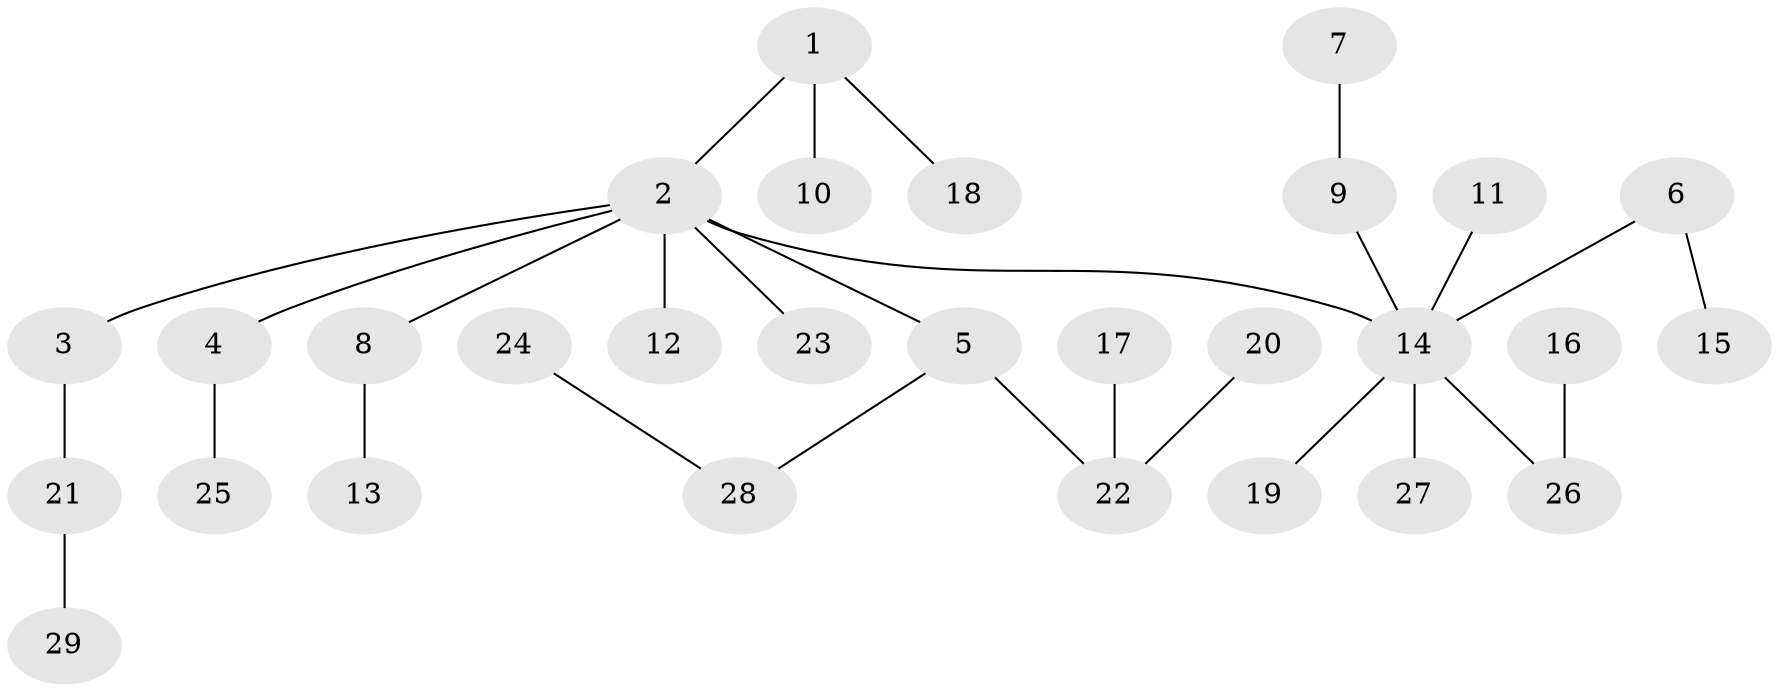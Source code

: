 // original degree distribution, {5: 0.03508771929824561, 4: 0.05263157894736842, 1: 0.47368421052631576, 2: 0.2807017543859649, 7: 0.017543859649122806, 3: 0.14035087719298245}
// Generated by graph-tools (version 1.1) at 2025/50/03/09/25 03:50:22]
// undirected, 29 vertices, 28 edges
graph export_dot {
graph [start="1"]
  node [color=gray90,style=filled];
  1;
  2;
  3;
  4;
  5;
  6;
  7;
  8;
  9;
  10;
  11;
  12;
  13;
  14;
  15;
  16;
  17;
  18;
  19;
  20;
  21;
  22;
  23;
  24;
  25;
  26;
  27;
  28;
  29;
  1 -- 2 [weight=1.0];
  1 -- 10 [weight=1.0];
  1 -- 18 [weight=1.0];
  2 -- 3 [weight=1.0];
  2 -- 4 [weight=1.0];
  2 -- 5 [weight=1.0];
  2 -- 8 [weight=1.0];
  2 -- 12 [weight=1.0];
  2 -- 14 [weight=1.0];
  2 -- 23 [weight=1.0];
  3 -- 21 [weight=1.0];
  4 -- 25 [weight=1.0];
  5 -- 22 [weight=1.0];
  5 -- 28 [weight=1.0];
  6 -- 14 [weight=1.0];
  6 -- 15 [weight=1.0];
  7 -- 9 [weight=1.0];
  8 -- 13 [weight=1.0];
  9 -- 14 [weight=1.0];
  11 -- 14 [weight=1.0];
  14 -- 19 [weight=1.0];
  14 -- 26 [weight=1.0];
  14 -- 27 [weight=1.0];
  16 -- 26 [weight=1.0];
  17 -- 22 [weight=1.0];
  20 -- 22 [weight=1.0];
  21 -- 29 [weight=1.0];
  24 -- 28 [weight=1.0];
}
